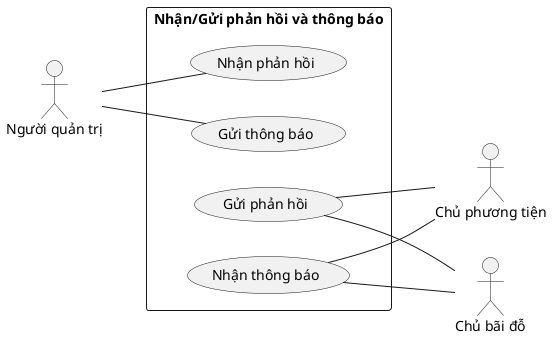 @startuml receive_reply_feedback_and_notification

left to right direction
skinparam packageStyle rect

actor "Người quản trị" as Admin
actor "Chủ phương tiện" as VehicleOwner
actor "Chủ bãi đỗ" as ParkingOwner

rectangle "Nhận/Gửi phản hồi và thông báo" as ReceiveReplyFeedbackAndNotification {
  'Admin'
    Admin -- (Nhận phản hồi)
    Admin -- (Gửi thông báo)
  'VehicleOwner'
    (Gửi phản hồi) -- VehicleOwner
    (Nhận thông báo) -- VehicleOwner
  'ParkingOwner'
    (Gửi phản hồi) -- ParkingOwner
    (Nhận thông báo) -- ParkingOwner
}

@enduml